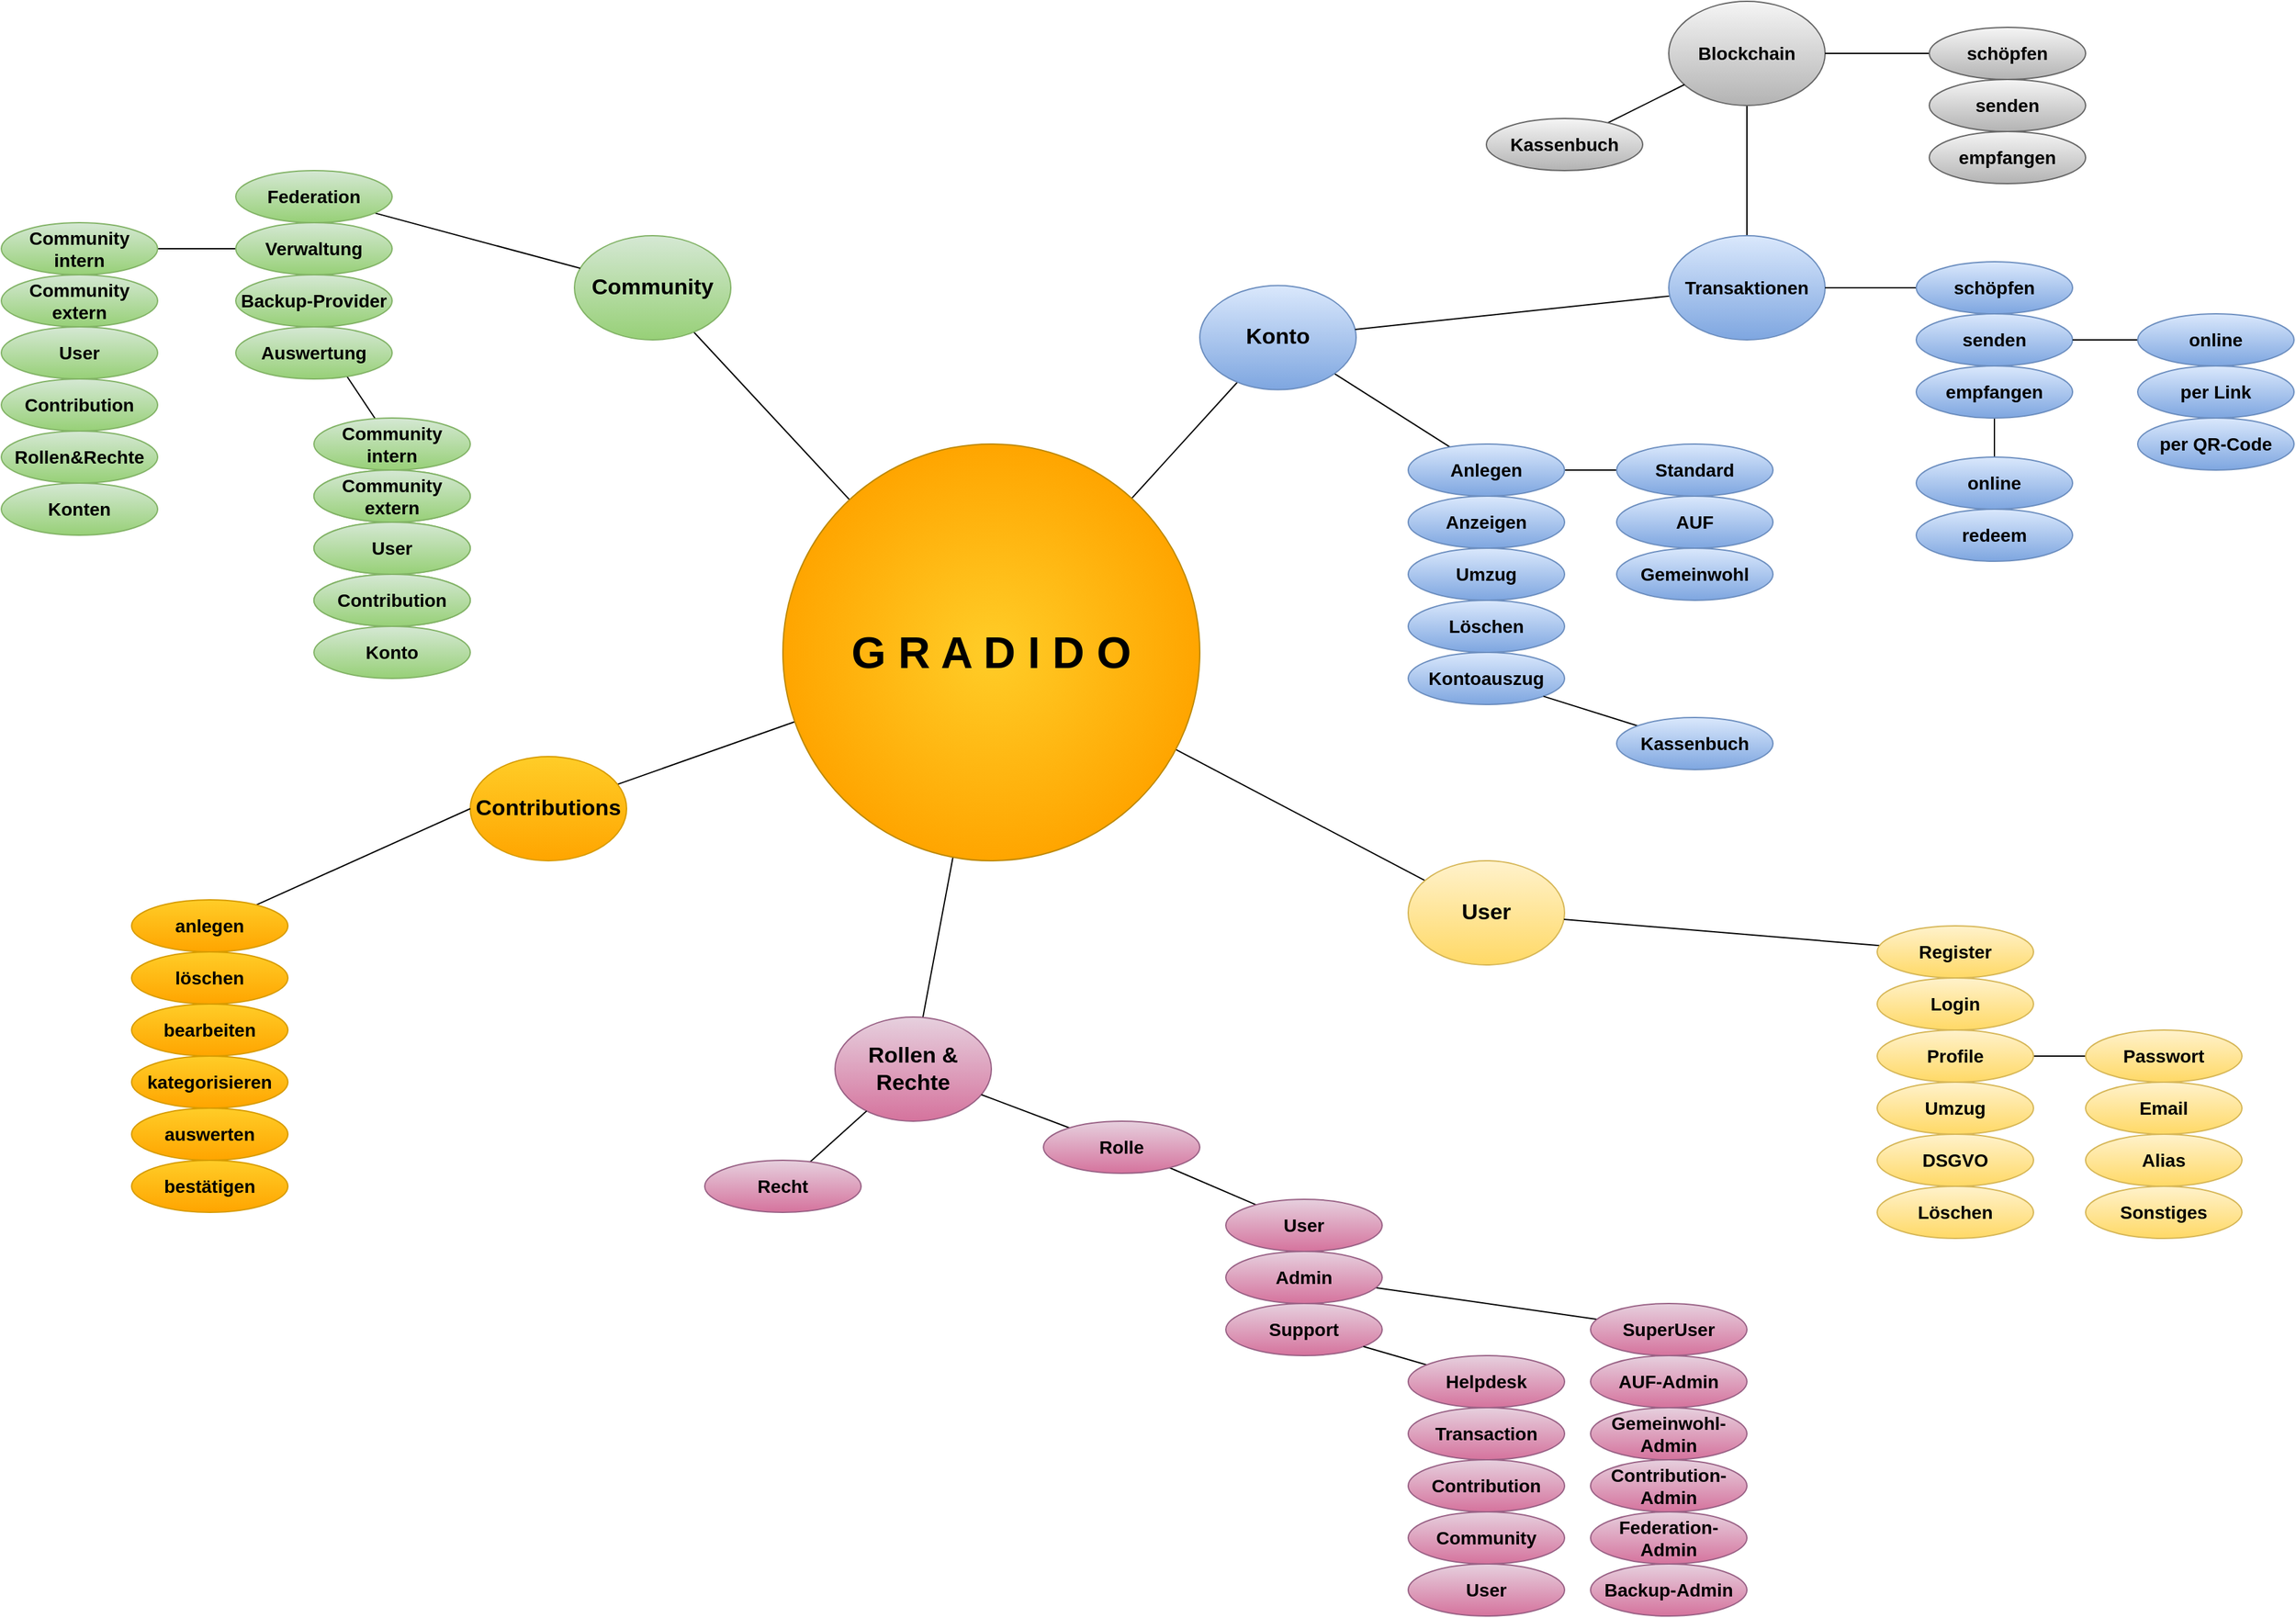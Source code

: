 <mxfile>
    <diagram id="RL0nU6kSSy2ttf3N9WEb" name="Seite-1">
        <mxGraphModel dx="2348" dy="1231" grid="1" gridSize="10" guides="1" tooltips="1" connect="1" arrows="1" fold="1" page="1" pageScale="1" pageWidth="2336" pageHeight="1654" math="0" shadow="0">
            <root>
                <mxCell id="0"/>
                <mxCell id="1" parent="0"/>
                <mxCell id="102" style="edgeStyle=none;html=1;fontSize=34;endArrow=none;endFill=0;" edge="1" parent="1" source="2" target="98">
                    <mxGeometry relative="1" as="geometry"/>
                </mxCell>
                <mxCell id="2" value="Community" style="ellipse;whiteSpace=wrap;html=1;fillColor=#d5e8d4;gradientColor=#97d077;strokeColor=#82b366;fontSize=17;fontStyle=1" vertex="1" parent="1">
                    <mxGeometry x="720" y="320" width="120" height="80" as="geometry"/>
                </mxCell>
                <mxCell id="99" style="edgeStyle=none;html=1;fontSize=34;endArrow=none;endFill=0;" edge="1" parent="1" source="3" target="98">
                    <mxGeometry relative="1" as="geometry"/>
                </mxCell>
                <mxCell id="3" value="User" style="ellipse;whiteSpace=wrap;html=1;fillColor=#fff2cc;gradientColor=#ffd966;strokeColor=#d6b656;fontSize=17;fontStyle=1" vertex="1" parent="1">
                    <mxGeometry x="1360" y="800" width="120" height="80" as="geometry"/>
                </mxCell>
                <mxCell id="100" style="edgeStyle=none;html=1;fontSize=34;endArrow=none;endFill=0;" edge="1" parent="1" source="4" target="98">
                    <mxGeometry relative="1" as="geometry"/>
                </mxCell>
                <mxCell id="4" value="Rollen &amp;amp; Rechte" style="ellipse;whiteSpace=wrap;html=1;fillColor=#e6d0de;gradientColor=#d5739d;strokeColor=#996185;fontSize=17;fontStyle=1" vertex="1" parent="1">
                    <mxGeometry x="920" y="920" width="120" height="80" as="geometry"/>
                </mxCell>
                <mxCell id="28" style="edgeStyle=none;html=1;fontSize=14;endArrow=none;endFill=0;" edge="1" parent="1" source="5" target="23">
                    <mxGeometry relative="1" as="geometry"/>
                </mxCell>
                <mxCell id="103" style="edgeStyle=none;html=1;fontSize=34;endArrow=none;endFill=0;" edge="1" parent="1" source="5" target="98">
                    <mxGeometry relative="1" as="geometry"/>
                </mxCell>
                <mxCell id="5" value="Konto" style="ellipse;whiteSpace=wrap;html=1;fillColor=#dae8fc;gradientColor=#7ea6e0;strokeColor=#6c8ebf;fontSize=17;fontStyle=1" vertex="1" parent="1">
                    <mxGeometry x="1200" y="358.29" width="120" height="80" as="geometry"/>
                </mxCell>
                <mxCell id="101" style="edgeStyle=none;html=1;fontSize=34;endArrow=none;endFill=0;" edge="1" parent="1" source="6" target="98">
                    <mxGeometry relative="1" as="geometry"/>
                </mxCell>
                <mxCell id="6" value="Contributions" style="ellipse;whiteSpace=wrap;html=1;fillColor=#ffcd28;gradientColor=#ffa500;strokeColor=#d79b00;fontSize=17;fontStyle=1" vertex="1" parent="1">
                    <mxGeometry x="640" y="720" width="120" height="80" as="geometry"/>
                </mxCell>
                <mxCell id="8" style="edgeStyle=none;html=1;fontSize=15;endArrow=none;endFill=0;" edge="1" parent="1" source="7" target="5">
                    <mxGeometry relative="1" as="geometry">
                        <mxPoint x="1642.631" y="320.004" as="sourcePoint"/>
                    </mxGeometry>
                </mxCell>
                <mxCell id="96" style="edgeStyle=none;html=1;fontSize=14;endArrow=none;endFill=0;" edge="1" parent="1" source="7" target="92">
                    <mxGeometry relative="1" as="geometry"/>
                </mxCell>
                <mxCell id="7" value="Transaktionen" style="ellipse;whiteSpace=wrap;html=1;fillColor=#dae8fc;gradientColor=#7ea6e0;strokeColor=#6c8ebf;fontSize=14;fontStyle=1" vertex="1" parent="1">
                    <mxGeometry x="1560" y="320" width="120" height="80" as="geometry"/>
                </mxCell>
                <mxCell id="10" style="edgeStyle=none;html=1;fontSize=14;endArrow=none;endFill=0;" edge="1" parent="1" source="9" target="2">
                    <mxGeometry relative="1" as="geometry"/>
                </mxCell>
                <mxCell id="9" value="Federation" style="ellipse;whiteSpace=wrap;html=1;fillColor=#d5e8d4;gradientColor=#97d077;strokeColor=#82b366;fontSize=14;fontStyle=1" vertex="1" parent="1">
                    <mxGeometry x="460" y="270" width="120" height="40" as="geometry"/>
                </mxCell>
                <mxCell id="19" style="edgeStyle=none;html=1;fontSize=14;endArrow=none;endFill=0;" edge="1" parent="1" source="11" target="3">
                    <mxGeometry relative="1" as="geometry"/>
                </mxCell>
                <mxCell id="11" value="Register" style="ellipse;whiteSpace=wrap;html=1;fillColor=#fff2cc;gradientColor=#ffd966;strokeColor=#d6b656;fontSize=14;fontStyle=1" vertex="1" parent="1">
                    <mxGeometry x="1720" y="850" width="120" height="40" as="geometry"/>
                </mxCell>
                <mxCell id="12" value="Login" style="ellipse;whiteSpace=wrap;html=1;fillColor=#fff2cc;gradientColor=#ffd966;strokeColor=#d6b656;fontSize=14;fontStyle=1" vertex="1" parent="1">
                    <mxGeometry x="1720" y="890" width="120" height="40" as="geometry"/>
                </mxCell>
                <mxCell id="18" style="edgeStyle=none;html=1;entryX=0;entryY=0.5;entryDx=0;entryDy=0;fontSize=14;endArrow=none;endFill=0;" edge="1" parent="1" source="13" target="14">
                    <mxGeometry relative="1" as="geometry"/>
                </mxCell>
                <mxCell id="13" value="Profile" style="ellipse;whiteSpace=wrap;html=1;fillColor=#fff2cc;gradientColor=#ffd966;strokeColor=#d6b656;fontSize=14;fontStyle=1" vertex="1" parent="1">
                    <mxGeometry x="1720" y="930" width="120" height="40" as="geometry"/>
                </mxCell>
                <mxCell id="14" value="Passwort" style="ellipse;whiteSpace=wrap;html=1;fillColor=#fff2cc;gradientColor=#ffd966;strokeColor=#d6b656;fontSize=14;fontStyle=1" vertex="1" parent="1">
                    <mxGeometry x="1880" y="930" width="120" height="40" as="geometry"/>
                </mxCell>
                <mxCell id="15" value="Email" style="ellipse;whiteSpace=wrap;html=1;fillColor=#fff2cc;gradientColor=#ffd966;strokeColor=#d6b656;fontSize=14;fontStyle=1" vertex="1" parent="1">
                    <mxGeometry x="1880" y="970" width="120" height="40" as="geometry"/>
                </mxCell>
                <mxCell id="16" value="Alias" style="ellipse;whiteSpace=wrap;html=1;fillColor=#fff2cc;gradientColor=#ffd966;strokeColor=#d6b656;fontSize=14;fontStyle=1" vertex="1" parent="1">
                    <mxGeometry x="1880" y="1010" width="120" height="40" as="geometry"/>
                </mxCell>
                <mxCell id="17" value="Sonstiges" style="ellipse;whiteSpace=wrap;html=1;fillColor=#fff2cc;gradientColor=#ffd966;strokeColor=#d6b656;fontSize=14;fontStyle=1" vertex="1" parent="1">
                    <mxGeometry x="1880" y="1050" width="120" height="40" as="geometry"/>
                </mxCell>
                <mxCell id="20" value="Umzug" style="ellipse;whiteSpace=wrap;html=1;fillColor=#fff2cc;gradientColor=#ffd966;strokeColor=#d6b656;fontSize=14;fontStyle=1" vertex="1" parent="1">
                    <mxGeometry x="1720" y="970" width="120" height="40" as="geometry"/>
                </mxCell>
                <mxCell id="21" value="DSGVO" style="ellipse;whiteSpace=wrap;html=1;fillColor=#fff2cc;gradientColor=#ffd966;strokeColor=#d6b656;fontSize=14;fontStyle=1" vertex="1" parent="1">
                    <mxGeometry x="1720" y="1010" width="120" height="40" as="geometry"/>
                </mxCell>
                <mxCell id="22" value="Löschen" style="ellipse;whiteSpace=wrap;html=1;fillColor=#fff2cc;gradientColor=#ffd966;strokeColor=#d6b656;fontSize=14;fontStyle=1" vertex="1" parent="1">
                    <mxGeometry x="1720" y="1050" width="120" height="40" as="geometry"/>
                </mxCell>
                <mxCell id="30" style="edgeStyle=none;html=1;entryX=1;entryY=0.5;entryDx=0;entryDy=0;fontSize=14;endArrow=none;endFill=0;" edge="1" parent="1" source="23" target="29">
                    <mxGeometry relative="1" as="geometry"/>
                </mxCell>
                <mxCell id="23" value="Anlegen" style="ellipse;whiteSpace=wrap;html=1;fillColor=#dae8fc;gradientColor=#7ea6e0;strokeColor=#6c8ebf;fontSize=14;fontStyle=1" vertex="1" parent="1">
                    <mxGeometry x="1360" y="480" width="120" height="40" as="geometry"/>
                </mxCell>
                <mxCell id="24" value="Anzeigen" style="ellipse;whiteSpace=wrap;html=1;fillColor=#dae8fc;gradientColor=#7ea6e0;strokeColor=#6c8ebf;fontSize=14;fontStyle=1" vertex="1" parent="1">
                    <mxGeometry x="1360" y="520" width="120" height="40" as="geometry"/>
                </mxCell>
                <mxCell id="25" value="Kontoauszug" style="ellipse;whiteSpace=wrap;html=1;fillColor=#dae8fc;gradientColor=#7ea6e0;strokeColor=#6c8ebf;fontSize=14;fontStyle=1" vertex="1" parent="1">
                    <mxGeometry x="1360" y="640" width="120" height="40" as="geometry"/>
                </mxCell>
                <mxCell id="26" value="Umzug" style="ellipse;whiteSpace=wrap;html=1;fillColor=#dae8fc;gradientColor=#7ea6e0;strokeColor=#6c8ebf;fontSize=14;fontStyle=1" vertex="1" parent="1">
                    <mxGeometry x="1360" y="560" width="120" height="40" as="geometry"/>
                </mxCell>
                <mxCell id="27" value="Löschen" style="ellipse;whiteSpace=wrap;html=1;fillColor=#dae8fc;gradientColor=#7ea6e0;strokeColor=#6c8ebf;fontSize=14;fontStyle=1" vertex="1" parent="1">
                    <mxGeometry x="1360" y="600" width="120" height="40" as="geometry"/>
                </mxCell>
                <mxCell id="29" value="Standard" style="ellipse;whiteSpace=wrap;html=1;fillColor=#dae8fc;gradientColor=#7ea6e0;strokeColor=#6c8ebf;fontSize=14;fontStyle=1" vertex="1" parent="1">
                    <mxGeometry x="1520" y="480" width="120" height="40" as="geometry"/>
                </mxCell>
                <mxCell id="31" value="AUF" style="ellipse;whiteSpace=wrap;html=1;fillColor=#dae8fc;gradientColor=#7ea6e0;strokeColor=#6c8ebf;fontSize=14;fontStyle=1" vertex="1" parent="1">
                    <mxGeometry x="1520" y="520" width="120" height="40" as="geometry"/>
                </mxCell>
                <mxCell id="32" value="Gemeinwohl" style="ellipse;whiteSpace=wrap;html=1;fillColor=#dae8fc;gradientColor=#7ea6e0;strokeColor=#6c8ebf;fontSize=14;fontStyle=1" vertex="1" parent="1">
                    <mxGeometry x="1520" y="560" width="120" height="40" as="geometry"/>
                </mxCell>
                <mxCell id="34" style="edgeStyle=none;html=1;entryX=1;entryY=0.5;entryDx=0;entryDy=0;fontSize=14;endArrow=none;endFill=0;exitX=0;exitY=0.5;exitDx=0;exitDy=0;" edge="1" parent="1" source="36" target="7">
                    <mxGeometry relative="1" as="geometry"/>
                </mxCell>
                <mxCell id="33" value="senden" style="ellipse;whiteSpace=wrap;html=1;fillColor=#dae8fc;gradientColor=#7ea6e0;strokeColor=#6c8ebf;fontSize=14;fontStyle=1" vertex="1" parent="1">
                    <mxGeometry x="1750" y="380" width="120" height="40" as="geometry"/>
                </mxCell>
                <mxCell id="85" style="edgeStyle=none;html=1;entryX=0.5;entryY=0;entryDx=0;entryDy=0;fontSize=14;endArrow=none;endFill=0;" edge="1" parent="1" source="35" target="83">
                    <mxGeometry relative="1" as="geometry"/>
                </mxCell>
                <mxCell id="35" value="empfangen" style="ellipse;whiteSpace=wrap;html=1;fillColor=#dae8fc;gradientColor=#7ea6e0;strokeColor=#6c8ebf;fontSize=14;fontStyle=1" vertex="1" parent="1">
                    <mxGeometry x="1750" y="420" width="120" height="40" as="geometry"/>
                </mxCell>
                <mxCell id="36" value="schöpfen" style="ellipse;whiteSpace=wrap;html=1;fillColor=#dae8fc;gradientColor=#7ea6e0;strokeColor=#6c8ebf;fontSize=14;fontStyle=1" vertex="1" parent="1">
                    <mxGeometry x="1750" y="340" width="120" height="40" as="geometry"/>
                </mxCell>
                <mxCell id="44" style="edgeStyle=none;html=1;fontSize=14;endArrow=none;endFill=0;" edge="1" parent="1" source="37" target="4">
                    <mxGeometry relative="1" as="geometry"/>
                </mxCell>
                <mxCell id="46" style="edgeStyle=none;html=1;fontSize=14;endArrow=none;endFill=0;" edge="1" parent="1" source="37" target="39">
                    <mxGeometry relative="1" as="geometry"/>
                </mxCell>
                <mxCell id="37" value="Rolle" style="ellipse;whiteSpace=wrap;html=1;fillColor=#e6d0de;gradientColor=#d5739d;strokeColor=#996185;fontSize=14;fontStyle=1" vertex="1" parent="1">
                    <mxGeometry x="1080" y="1000" width="120" height="40" as="geometry"/>
                </mxCell>
                <mxCell id="45" style="edgeStyle=none;html=1;fontSize=14;endArrow=none;endFill=0;" edge="1" parent="1" source="38" target="4">
                    <mxGeometry relative="1" as="geometry"/>
                </mxCell>
                <mxCell id="38" value="Recht" style="ellipse;whiteSpace=wrap;html=1;fillColor=#e6d0de;gradientColor=#d5739d;strokeColor=#996185;fontSize=14;fontStyle=1" vertex="1" parent="1">
                    <mxGeometry x="820" y="1030" width="120" height="40" as="geometry"/>
                </mxCell>
                <mxCell id="39" value="User" style="ellipse;whiteSpace=wrap;html=1;fillColor=#e6d0de;gradientColor=#d5739d;strokeColor=#996185;fontSize=14;fontStyle=1" vertex="1" parent="1">
                    <mxGeometry x="1220" y="1060" width="120" height="40" as="geometry"/>
                </mxCell>
                <mxCell id="47" style="edgeStyle=none;html=1;fontSize=14;endArrow=none;endFill=0;" edge="1" parent="1" source="40" target="41">
                    <mxGeometry relative="1" as="geometry"/>
                </mxCell>
                <mxCell id="40" value="Admin" style="ellipse;whiteSpace=wrap;html=1;fillColor=#e6d0de;gradientColor=#d5739d;strokeColor=#996185;fontSize=14;fontStyle=1" vertex="1" parent="1">
                    <mxGeometry x="1220" y="1100" width="120" height="40" as="geometry"/>
                </mxCell>
                <mxCell id="41" value="SuperUser" style="ellipse;whiteSpace=wrap;html=1;fillColor=#e6d0de;gradientColor=#d5739d;strokeColor=#996185;fontSize=14;fontStyle=1" vertex="1" parent="1">
                    <mxGeometry x="1500" y="1140" width="120" height="40" as="geometry"/>
                </mxCell>
                <mxCell id="42" value="Support" style="ellipse;whiteSpace=wrap;html=1;fillColor=#e6d0de;gradientColor=#d5739d;strokeColor=#996185;fontSize=14;fontStyle=1" vertex="1" parent="1">
                    <mxGeometry x="1220" y="1140" width="120" height="40" as="geometry"/>
                </mxCell>
                <mxCell id="43" value="AUF-Admin" style="ellipse;whiteSpace=wrap;html=1;fillColor=#e6d0de;gradientColor=#d5739d;strokeColor=#996185;fontSize=14;fontStyle=1" vertex="1" parent="1">
                    <mxGeometry x="1500" y="1180" width="120" height="40" as="geometry"/>
                </mxCell>
                <mxCell id="48" value="Gemeinwohl-Admin" style="ellipse;whiteSpace=wrap;html=1;fillColor=#e6d0de;gradientColor=#d5739d;strokeColor=#996185;fontSize=14;fontStyle=1" vertex="1" parent="1">
                    <mxGeometry x="1500" y="1220" width="120" height="40" as="geometry"/>
                </mxCell>
                <mxCell id="49" value="Contribution-Admin" style="ellipse;whiteSpace=wrap;html=1;fillColor=#e6d0de;gradientColor=#d5739d;strokeColor=#996185;fontSize=14;fontStyle=1" vertex="1" parent="1">
                    <mxGeometry x="1500" y="1260" width="120" height="40" as="geometry"/>
                </mxCell>
                <mxCell id="50" value="Federation-Admin" style="ellipse;whiteSpace=wrap;html=1;fillColor=#e6d0de;gradientColor=#d5739d;strokeColor=#996185;fontSize=14;fontStyle=1" vertex="1" parent="1">
                    <mxGeometry x="1500" y="1300" width="120" height="40" as="geometry"/>
                </mxCell>
                <mxCell id="51" value="Backup-Admin" style="ellipse;whiteSpace=wrap;html=1;fillColor=#e6d0de;gradientColor=#d5739d;strokeColor=#996185;fontSize=14;fontStyle=1" vertex="1" parent="1">
                    <mxGeometry x="1500" y="1340" width="120" height="40" as="geometry"/>
                </mxCell>
                <mxCell id="57" style="edgeStyle=none;html=1;fontSize=14;endArrow=none;endFill=0;" edge="1" parent="1" source="52" target="42">
                    <mxGeometry relative="1" as="geometry"/>
                </mxCell>
                <mxCell id="52" value="Helpdesk" style="ellipse;whiteSpace=wrap;html=1;fillColor=#e6d0de;gradientColor=#d5739d;strokeColor=#996185;fontSize=14;fontStyle=1" vertex="1" parent="1">
                    <mxGeometry x="1360" y="1180" width="120" height="40" as="geometry"/>
                </mxCell>
                <mxCell id="53" value="Transaction" style="ellipse;whiteSpace=wrap;html=1;fillColor=#e6d0de;gradientColor=#d5739d;strokeColor=#996185;fontSize=14;fontStyle=1" vertex="1" parent="1">
                    <mxGeometry x="1360" y="1220" width="120" height="40" as="geometry"/>
                </mxCell>
                <mxCell id="54" value="Contribution" style="ellipse;whiteSpace=wrap;html=1;fillColor=#e6d0de;gradientColor=#d5739d;strokeColor=#996185;fontSize=14;fontStyle=1" vertex="1" parent="1">
                    <mxGeometry x="1360" y="1260" width="120" height="40" as="geometry"/>
                </mxCell>
                <mxCell id="55" value="Community" style="ellipse;whiteSpace=wrap;html=1;fillColor=#e6d0de;gradientColor=#d5739d;strokeColor=#996185;fontSize=14;fontStyle=1" vertex="1" parent="1">
                    <mxGeometry x="1360" y="1300" width="120" height="40" as="geometry"/>
                </mxCell>
                <mxCell id="56" value="User" style="ellipse;whiteSpace=wrap;html=1;fillColor=#e6d0de;gradientColor=#d5739d;strokeColor=#996185;fontSize=14;fontStyle=1" vertex="1" parent="1">
                    <mxGeometry x="1360" y="1340" width="120" height="40" as="geometry"/>
                </mxCell>
                <mxCell id="64" style="edgeStyle=none;html=1;entryX=0;entryY=0.5;entryDx=0;entryDy=0;fontSize=14;endArrow=none;endFill=0;" edge="1" parent="1" source="58" target="6">
                    <mxGeometry relative="1" as="geometry"/>
                </mxCell>
                <mxCell id="58" value="anlegen" style="ellipse;whiteSpace=wrap;html=1;fillColor=#ffcd28;gradientColor=#ffa500;strokeColor=#d79b00;fontSize=14;fontStyle=1" vertex="1" parent="1">
                    <mxGeometry x="380" y="830" width="120" height="40" as="geometry"/>
                </mxCell>
                <mxCell id="59" value="löschen" style="ellipse;whiteSpace=wrap;html=1;fillColor=#ffcd28;gradientColor=#ffa500;strokeColor=#d79b00;fontSize=14;fontStyle=1" vertex="1" parent="1">
                    <mxGeometry x="380" y="870" width="120" height="40" as="geometry"/>
                </mxCell>
                <mxCell id="60" value="bearbeiten" style="ellipse;whiteSpace=wrap;html=1;fillColor=#ffcd28;gradientColor=#ffa500;strokeColor=#d79b00;fontSize=14;fontStyle=1" vertex="1" parent="1">
                    <mxGeometry x="380" y="910" width="120" height="40" as="geometry"/>
                </mxCell>
                <mxCell id="61" value="kategorisieren" style="ellipse;whiteSpace=wrap;html=1;fillColor=#ffcd28;gradientColor=#ffa500;strokeColor=#d79b00;fontSize=14;fontStyle=1" vertex="1" parent="1">
                    <mxGeometry x="380" y="950" width="120" height="40" as="geometry"/>
                </mxCell>
                <mxCell id="62" value="auswerten" style="ellipse;whiteSpace=wrap;html=1;fillColor=#ffcd28;gradientColor=#ffa500;strokeColor=#d79b00;fontSize=14;fontStyle=1" vertex="1" parent="1">
                    <mxGeometry x="380" y="990" width="120" height="40" as="geometry"/>
                </mxCell>
                <mxCell id="63" value="bestätigen" style="ellipse;whiteSpace=wrap;html=1;fillColor=#ffcd28;gradientColor=#ffa500;strokeColor=#d79b00;fontSize=14;fontStyle=1" vertex="1" parent="1">
                    <mxGeometry x="380" y="1030" width="120" height="40" as="geometry"/>
                </mxCell>
                <mxCell id="72" style="edgeStyle=none;html=1;entryX=0;entryY=0.5;entryDx=0;entryDy=0;fontSize=14;endArrow=none;endFill=0;" edge="1" parent="1" source="65" target="66">
                    <mxGeometry relative="1" as="geometry"/>
                </mxCell>
                <mxCell id="65" value="Verwaltung" style="ellipse;whiteSpace=wrap;html=1;fillColor=#d5e8d4;gradientColor=#97d077;strokeColor=#82b366;fontSize=14;fontStyle=1" vertex="1" parent="1">
                    <mxGeometry x="460" y="310" width="120" height="40" as="geometry"/>
                </mxCell>
                <mxCell id="66" value="Community intern" style="ellipse;whiteSpace=wrap;html=1;fillColor=#d5e8d4;gradientColor=#97d077;strokeColor=#82b366;fontSize=14;fontStyle=1" vertex="1" parent="1">
                    <mxGeometry x="280" y="310" width="120" height="40" as="geometry"/>
                </mxCell>
                <mxCell id="67" value="Community extern" style="ellipse;whiteSpace=wrap;html=1;fillColor=#d5e8d4;gradientColor=#97d077;strokeColor=#82b366;fontSize=14;fontStyle=1" vertex="1" parent="1">
                    <mxGeometry x="280" y="350" width="120" height="40" as="geometry"/>
                </mxCell>
                <mxCell id="68" value="User" style="ellipse;whiteSpace=wrap;html=1;fillColor=#d5e8d4;gradientColor=#97d077;strokeColor=#82b366;fontSize=14;fontStyle=1" vertex="1" parent="1">
                    <mxGeometry x="280" y="390" width="120" height="40" as="geometry"/>
                </mxCell>
                <mxCell id="69" value="Contribution" style="ellipse;whiteSpace=wrap;html=1;fillColor=#d5e8d4;gradientColor=#97d077;strokeColor=#82b366;fontSize=14;fontStyle=1" vertex="1" parent="1">
                    <mxGeometry x="280" y="430" width="120" height="40" as="geometry"/>
                </mxCell>
                <mxCell id="70" value="Rollen&amp;amp;Rechte" style="ellipse;whiteSpace=wrap;html=1;fillColor=#d5e8d4;gradientColor=#97d077;strokeColor=#82b366;fontSize=14;fontStyle=1" vertex="1" parent="1">
                    <mxGeometry x="280" y="470" width="120" height="40" as="geometry"/>
                </mxCell>
                <mxCell id="71" value="Konten" style="ellipse;whiteSpace=wrap;html=1;fillColor=#d5e8d4;gradientColor=#97d077;strokeColor=#82b366;fontSize=14;fontStyle=1" vertex="1" parent="1">
                    <mxGeometry x="280" y="510" width="120" height="40" as="geometry"/>
                </mxCell>
                <mxCell id="73" value="Backup-Provider" style="ellipse;whiteSpace=wrap;html=1;fillColor=#d5e8d4;gradientColor=#97d077;strokeColor=#82b366;fontSize=14;fontStyle=1" vertex="1" parent="1">
                    <mxGeometry x="460" y="350" width="120" height="40" as="geometry"/>
                </mxCell>
                <mxCell id="78" style="edgeStyle=none;html=1;entryX=0.5;entryY=1;entryDx=0;entryDy=0;fontSize=14;endArrow=none;endFill=0;" edge="1" parent="1" source="74" target="73">
                    <mxGeometry relative="1" as="geometry"/>
                </mxCell>
                <mxCell id="74" value="Community&lt;br&gt;intern" style="ellipse;whiteSpace=wrap;html=1;fillColor=#d5e8d4;gradientColor=#97d077;strokeColor=#82b366;fontSize=14;fontStyle=1" vertex="1" parent="1">
                    <mxGeometry x="520" y="460" width="120" height="40" as="geometry"/>
                </mxCell>
                <mxCell id="75" value="User" style="ellipse;whiteSpace=wrap;html=1;fillColor=#d5e8d4;gradientColor=#97d077;strokeColor=#82b366;fontSize=14;fontStyle=1" vertex="1" parent="1">
                    <mxGeometry x="520" y="500" width="120" height="40" as="geometry"/>
                </mxCell>
                <mxCell id="76" value="Contribution" style="ellipse;whiteSpace=wrap;html=1;fillColor=#d5e8d4;gradientColor=#97d077;strokeColor=#82b366;fontSize=14;fontStyle=1" vertex="1" parent="1">
                    <mxGeometry x="520" y="540" width="120" height="40" as="geometry"/>
                </mxCell>
                <mxCell id="77" value="Konto" style="ellipse;whiteSpace=wrap;html=1;fillColor=#d5e8d4;gradientColor=#97d077;strokeColor=#82b366;fontSize=14;fontStyle=1" vertex="1" parent="1">
                    <mxGeometry x="520" y="580" width="120" height="40" as="geometry"/>
                </mxCell>
                <mxCell id="82" style="edgeStyle=none;html=1;entryX=1;entryY=0.5;entryDx=0;entryDy=0;fontSize=14;endArrow=none;endFill=0;" edge="1" parent="1" source="79" target="33">
                    <mxGeometry relative="1" as="geometry"/>
                </mxCell>
                <mxCell id="79" value="online" style="ellipse;whiteSpace=wrap;html=1;fillColor=#dae8fc;gradientColor=#7ea6e0;strokeColor=#6c8ebf;fontSize=14;fontStyle=1" vertex="1" parent="1">
                    <mxGeometry x="1920" y="380" width="120" height="40" as="geometry"/>
                </mxCell>
                <mxCell id="80" value="per Link" style="ellipse;whiteSpace=wrap;html=1;fillColor=#dae8fc;gradientColor=#7ea6e0;strokeColor=#6c8ebf;fontSize=14;fontStyle=1" vertex="1" parent="1">
                    <mxGeometry x="1920" y="420" width="120" height="40" as="geometry"/>
                </mxCell>
                <mxCell id="81" value="per QR-Code" style="ellipse;whiteSpace=wrap;html=1;fillColor=#dae8fc;gradientColor=#7ea6e0;strokeColor=#6c8ebf;fontSize=14;fontStyle=1" vertex="1" parent="1">
                    <mxGeometry x="1920" y="460" width="120" height="40" as="geometry"/>
                </mxCell>
                <mxCell id="83" value="online" style="ellipse;whiteSpace=wrap;html=1;fillColor=#dae8fc;gradientColor=#7ea6e0;strokeColor=#6c8ebf;fontSize=14;fontStyle=1" vertex="1" parent="1">
                    <mxGeometry x="1750" y="490" width="120" height="40" as="geometry"/>
                </mxCell>
                <mxCell id="84" value="redeem" style="ellipse;whiteSpace=wrap;html=1;fillColor=#dae8fc;gradientColor=#7ea6e0;strokeColor=#6c8ebf;fontSize=14;fontStyle=1" vertex="1" parent="1">
                    <mxGeometry x="1750" y="530" width="120" height="40" as="geometry"/>
                </mxCell>
                <mxCell id="86" value="Auswertung&lt;span style=&quot;color: rgba(0 , 0 , 0 , 0) ; font-family: monospace ; font-size: 0px ; font-weight: 400&quot;&gt;%3CmxGraphModel%3E%3Croot%3E%3CmxCell%20id%3D%220%22%2F%3E%3CmxCell%20id%3D%221%22%20parent%3D%220%22%2F%3E%3CmxCell%20id%3D%222%22%20value%3D%22Verwaltung%22%20style%3D%22ellipse%3BwhiteSpace%3Dwrap%3Bhtml%3D1%3BfillColor%3D%23d5e8d4%3BgradientColor%3D%2397d077%3BstrokeColor%3D%2382b366%3BfontSize%3D14%3BfontStyle%3D1%22%20vertex%3D%221%22%20parent%3D%221%22%3E%3CmxGeometry%20x%3D%221000%22%20y%3D%22300%22%20width%3D%22120%22%20height%3D%2240%22%20as%3D%22geometry%22%2F%3E%3C%2FmxCell%3E%3C%2Froot%3E%3C%2FmxGraphModel%3E&lt;/span&gt;" style="ellipse;whiteSpace=wrap;html=1;fillColor=#d5e8d4;gradientColor=#97d077;strokeColor=#82b366;fontSize=14;fontStyle=1" vertex="1" parent="1">
                    <mxGeometry x="460" y="390" width="120" height="40" as="geometry"/>
                </mxCell>
                <mxCell id="88" value="Community&lt;br&gt;extern" style="ellipse;whiteSpace=wrap;html=1;fillColor=#d5e8d4;gradientColor=#97d077;strokeColor=#82b366;fontSize=14;fontStyle=1" vertex="1" parent="1">
                    <mxGeometry x="520" y="500" width="120" height="40" as="geometry"/>
                </mxCell>
                <mxCell id="89" value="User" style="ellipse;whiteSpace=wrap;html=1;fillColor=#d5e8d4;gradientColor=#97d077;strokeColor=#82b366;fontSize=14;fontStyle=1" vertex="1" parent="1">
                    <mxGeometry x="520" y="540" width="120" height="40" as="geometry"/>
                </mxCell>
                <mxCell id="90" value="Contribution" style="ellipse;whiteSpace=wrap;html=1;fillColor=#d5e8d4;gradientColor=#97d077;strokeColor=#82b366;fontSize=14;fontStyle=1" vertex="1" parent="1">
                    <mxGeometry x="520" y="580" width="120" height="40" as="geometry"/>
                </mxCell>
                <mxCell id="91" value="Konto" style="ellipse;whiteSpace=wrap;html=1;fillColor=#d5e8d4;gradientColor=#97d077;strokeColor=#82b366;fontSize=14;fontStyle=1" vertex="1" parent="1">
                    <mxGeometry x="520" y="620" width="120" height="40" as="geometry"/>
                </mxCell>
                <mxCell id="92" value="Blockchain" style="ellipse;whiteSpace=wrap;html=1;fillColor=#f5f5f5;gradientColor=#b3b3b3;strokeColor=#666666;fontSize=14;fontStyle=1" vertex="1" parent="1">
                    <mxGeometry x="1560" y="140" width="120" height="80" as="geometry"/>
                </mxCell>
                <mxCell id="93" value="senden" style="ellipse;whiteSpace=wrap;html=1;fillColor=#f5f5f5;gradientColor=#b3b3b3;strokeColor=#666666;fontSize=14;fontStyle=1" vertex="1" parent="1">
                    <mxGeometry x="1760" y="200" width="120" height="40" as="geometry"/>
                </mxCell>
                <mxCell id="94" value="empfangen" style="ellipse;whiteSpace=wrap;html=1;fillColor=#f5f5f5;gradientColor=#b3b3b3;strokeColor=#666666;fontSize=14;fontStyle=1" vertex="1" parent="1">
                    <mxGeometry x="1760" y="240" width="120" height="40" as="geometry"/>
                </mxCell>
                <mxCell id="97" style="edgeStyle=none;html=1;fontSize=14;endArrow=none;endFill=0;" edge="1" parent="1" source="95" target="92">
                    <mxGeometry relative="1" as="geometry"/>
                </mxCell>
                <mxCell id="95" value="schöpfen" style="ellipse;whiteSpace=wrap;html=1;fillColor=#f5f5f5;gradientColor=#b3b3b3;strokeColor=#666666;fontSize=14;fontStyle=1" vertex="1" parent="1">
                    <mxGeometry x="1760" y="160" width="120" height="40" as="geometry"/>
                </mxCell>
                <mxCell id="98" value="G R A D I D O" style="ellipse;whiteSpace=wrap;html=1;fillColor=#ffcd28;gradientColor=#ffa500;strokeColor=#BD8800;fontSize=34;fontStyle=1;gradientDirection=radial;" vertex="1" parent="1">
                    <mxGeometry x="880" y="480" width="320" height="320" as="geometry"/>
                </mxCell>
                <mxCell id="105" style="edgeStyle=none;html=1;fontSize=34;endArrow=none;endFill=0;" edge="1" parent="1" source="104" target="25">
                    <mxGeometry relative="1" as="geometry"/>
                </mxCell>
                <mxCell id="104" value="Kassenbuch" style="ellipse;whiteSpace=wrap;html=1;fillColor=#dae8fc;gradientColor=#7ea6e0;strokeColor=#6c8ebf;fontSize=14;fontStyle=1" vertex="1" parent="1">
                    <mxGeometry x="1520" y="690" width="120" height="40" as="geometry"/>
                </mxCell>
                <mxCell id="107" style="edgeStyle=none;html=1;fontSize=34;endArrow=none;endFill=0;" edge="1" parent="1" source="106" target="92">
                    <mxGeometry relative="1" as="geometry"/>
                </mxCell>
                <mxCell id="106" value="Kassenbuch" style="ellipse;whiteSpace=wrap;html=1;fillColor=#f5f5f5;gradientColor=#b3b3b3;strokeColor=#666666;fontSize=14;fontStyle=1" vertex="1" parent="1">
                    <mxGeometry x="1420" y="230" width="120" height="40" as="geometry"/>
                </mxCell>
            </root>
        </mxGraphModel>
    </diagram>
</mxfile>
